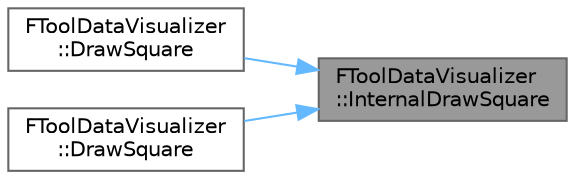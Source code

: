 digraph "FToolDataVisualizer::InternalDrawSquare"
{
 // INTERACTIVE_SVG=YES
 // LATEX_PDF_SIZE
  bgcolor="transparent";
  edge [fontname=Helvetica,fontsize=10,labelfontname=Helvetica,labelfontsize=10];
  node [fontname=Helvetica,fontsize=10,shape=box,height=0.2,width=0.4];
  rankdir="RL";
  Node1 [id="Node000001",label="FToolDataVisualizer\l::InternalDrawSquare",height=0.2,width=0.4,color="gray40", fillcolor="grey60", style="filled", fontcolor="black",tooltip=" "];
  Node1 -> Node2 [id="edge1_Node000001_Node000002",dir="back",color="steelblue1",style="solid",tooltip=" "];
  Node2 [id="Node000002",label="FToolDataVisualizer\l::DrawSquare",height=0.2,width=0.4,color="grey40", fillcolor="white", style="filled",URL="$d1/d0f/classFToolDataVisualizer.html#a57679b4700d57e01f1d1a9f634c4519e",tooltip=" "];
  Node1 -> Node3 [id="edge2_Node000001_Node000003",dir="back",color="steelblue1",style="solid",tooltip=" "];
  Node3 [id="Node000003",label="FToolDataVisualizer\l::DrawSquare",height=0.2,width=0.4,color="grey40", fillcolor="white", style="filled",URL="$d1/d0f/classFToolDataVisualizer.html#a9981f704379c2eb669acd171f1309b45",tooltip=" "];
}
